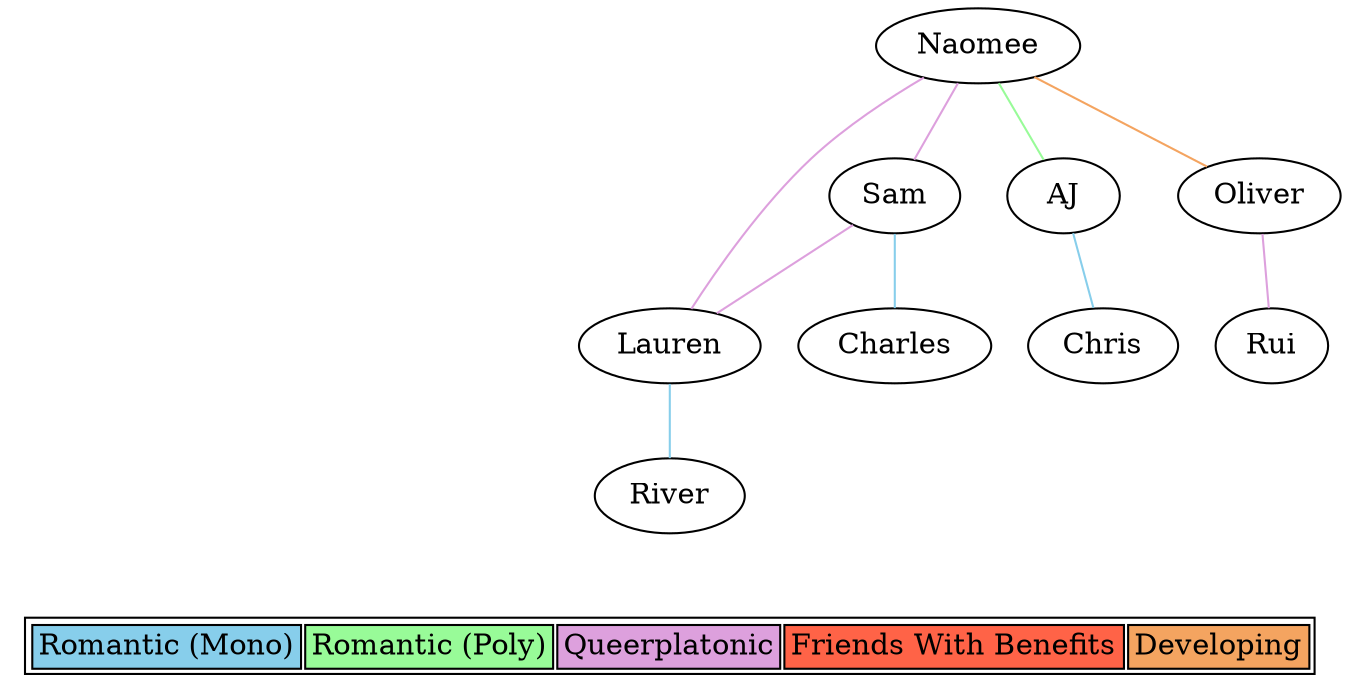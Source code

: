graph polycule {
  naomee [label="Naomee"]
  sam [label="Sam"]
  lauren [label="Lauren"]
  charles [label="Charles"]
  river [label="River"]
  aj [label="AJ"]
  chris [label="Chris"]
  oliver [label="Oliver"]
  rui [label="Rui"]
  naomee -- sam [color=plum]
  naomee -- lauren [color=plum]
  sam -- lauren [color=plum]
  sam -- charles [color=skyblue]
  lauren -- river [color=skyblue]
  naomee -- aj [color=palegreen]
  aj -- chris [color=skyblue]
  naomee -- oliver [color=sandybrown]
  oliver -- rui [color=plum]
  { rank = sink;
    Legend [shape=none, label=<
      <table>
        <tr>
          <td class="relRomoMono" bgcolor="skyblue">Romantic (Mono)</td>
          <td class="relRomoPoly" bgcolor="palegreen">Romantic (Poly)</td>
          <td class="relQPR" bgcolor="plum">Queerplatonic</td>
          <td class="relFWB" bgcolor="tomato">Friends With Benefits</td>
          <td class="relDev" bgcolor="sandybrown">Developing</td>
        </tr>
      </table>
    >];
  }
}
